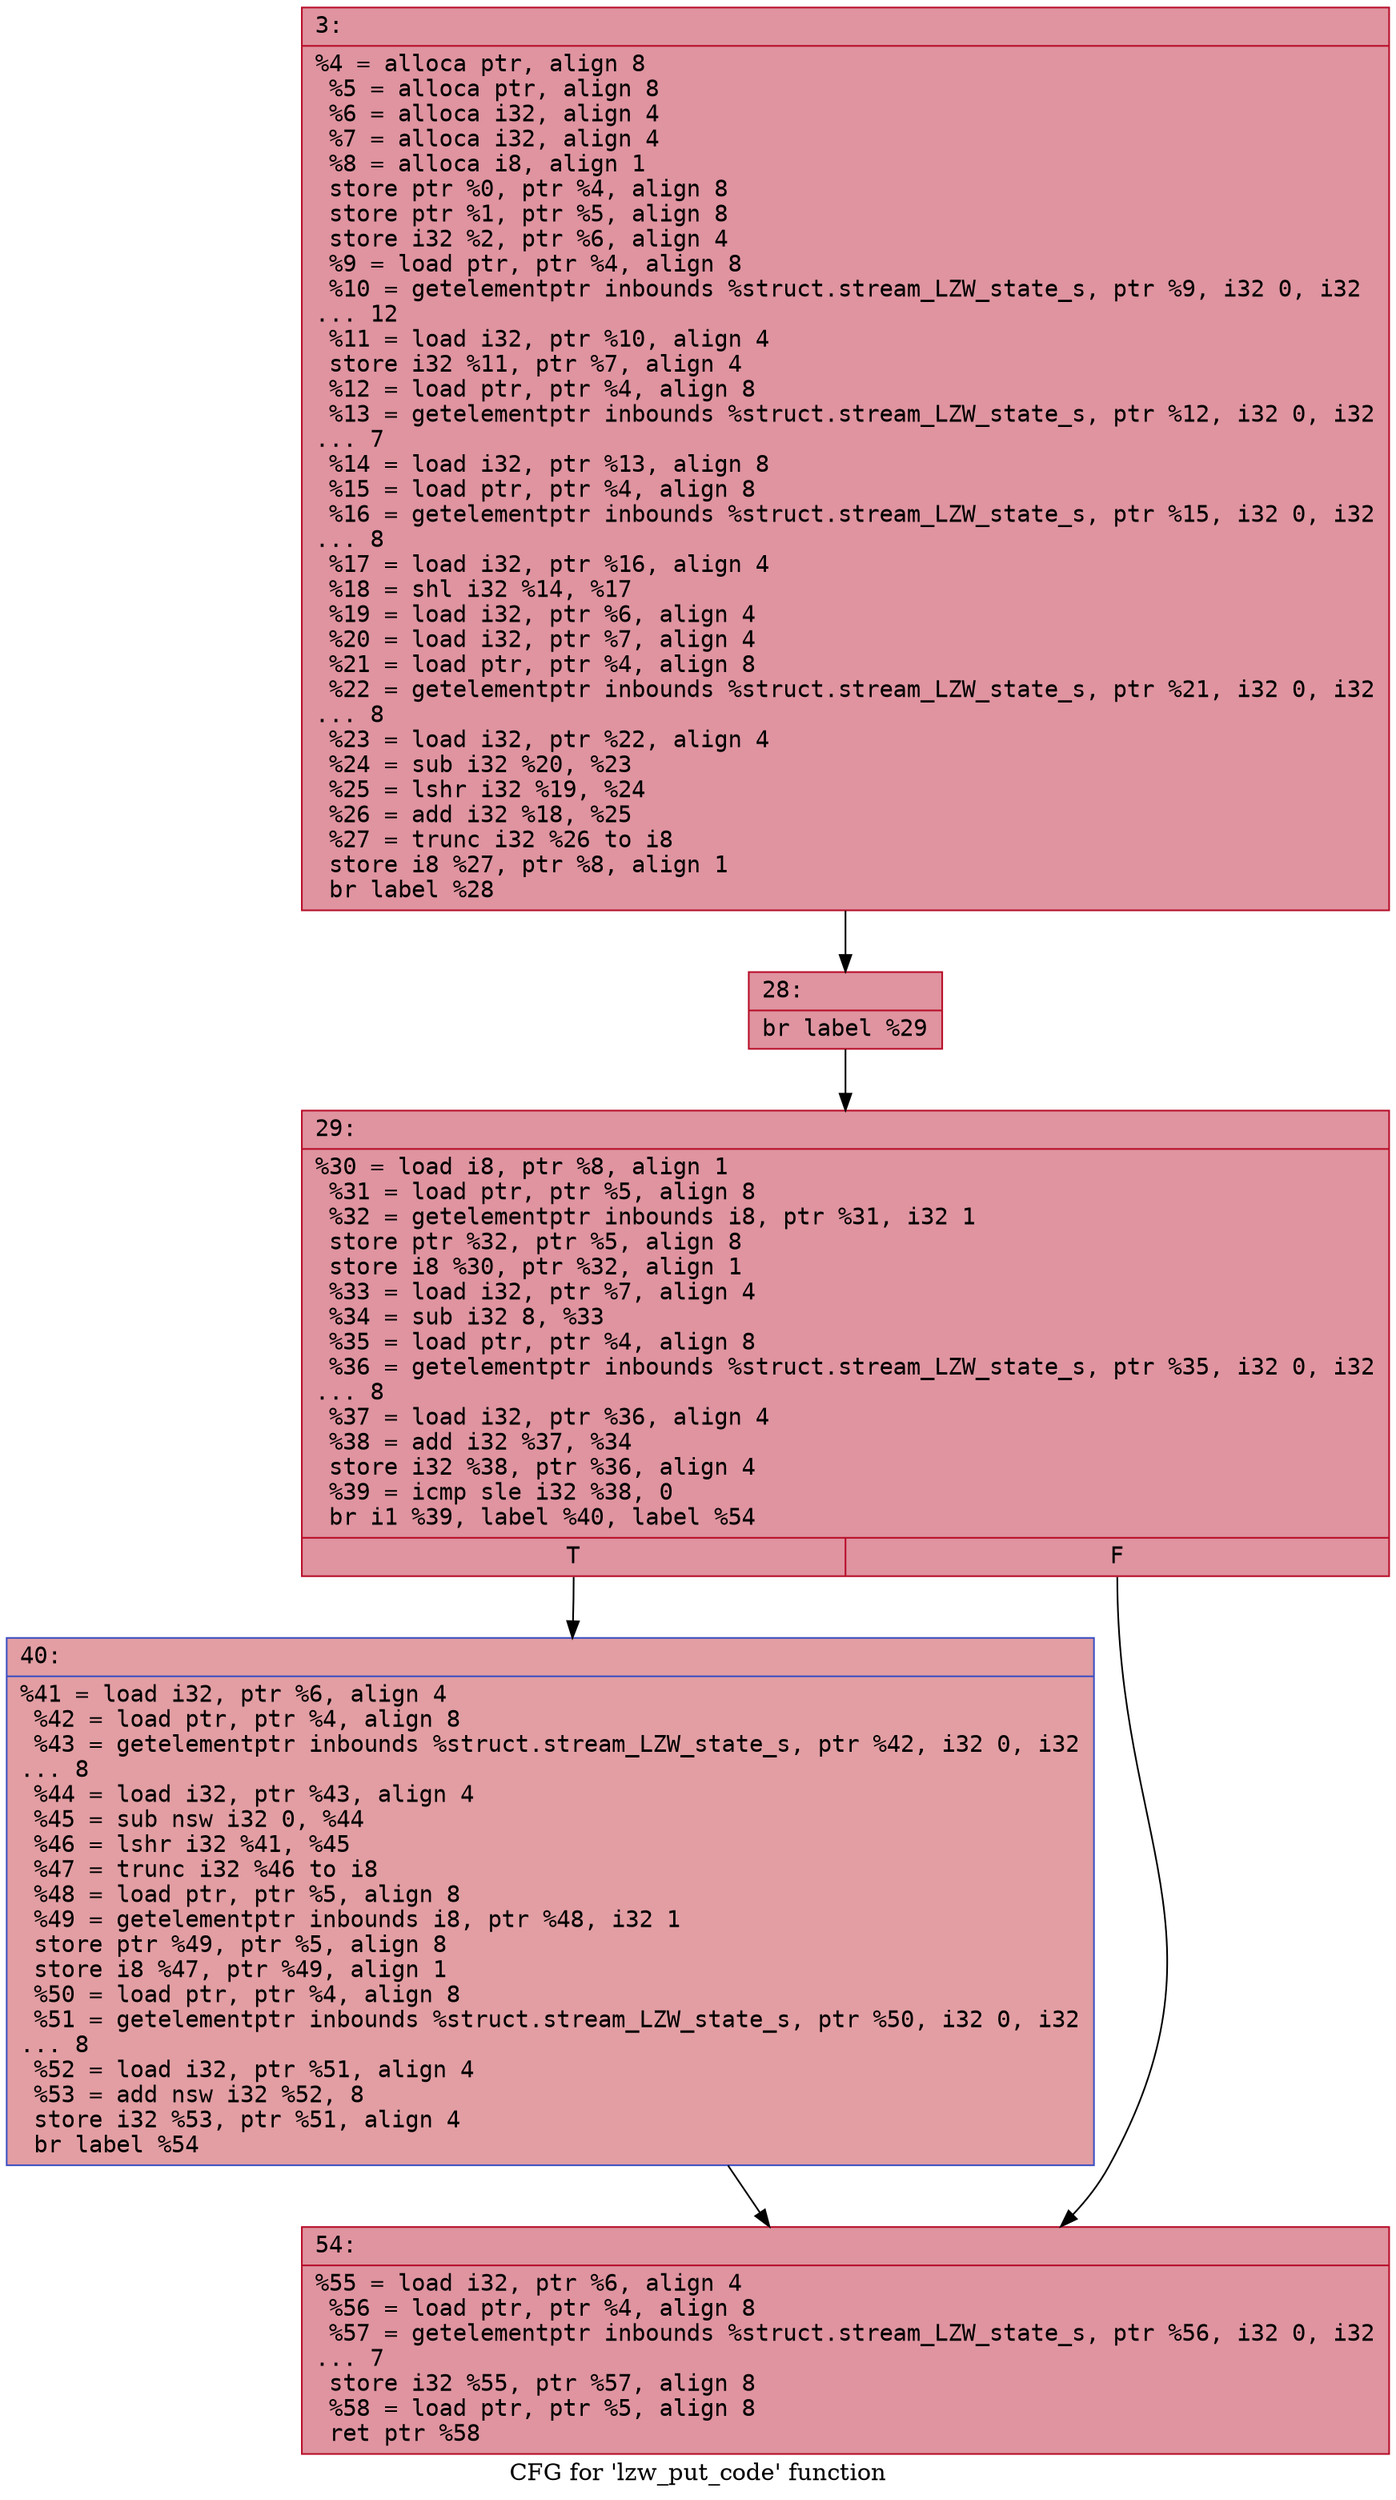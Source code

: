 digraph "CFG for 'lzw_put_code' function" {
	label="CFG for 'lzw_put_code' function";

	Node0x6000037564e0 [shape=record,color="#b70d28ff", style=filled, fillcolor="#b70d2870" fontname="Courier",label="{3:\l|  %4 = alloca ptr, align 8\l  %5 = alloca ptr, align 8\l  %6 = alloca i32, align 4\l  %7 = alloca i32, align 4\l  %8 = alloca i8, align 1\l  store ptr %0, ptr %4, align 8\l  store ptr %1, ptr %5, align 8\l  store i32 %2, ptr %6, align 4\l  %9 = load ptr, ptr %4, align 8\l  %10 = getelementptr inbounds %struct.stream_LZW_state_s, ptr %9, i32 0, i32\l... 12\l  %11 = load i32, ptr %10, align 4\l  store i32 %11, ptr %7, align 4\l  %12 = load ptr, ptr %4, align 8\l  %13 = getelementptr inbounds %struct.stream_LZW_state_s, ptr %12, i32 0, i32\l... 7\l  %14 = load i32, ptr %13, align 8\l  %15 = load ptr, ptr %4, align 8\l  %16 = getelementptr inbounds %struct.stream_LZW_state_s, ptr %15, i32 0, i32\l... 8\l  %17 = load i32, ptr %16, align 4\l  %18 = shl i32 %14, %17\l  %19 = load i32, ptr %6, align 4\l  %20 = load i32, ptr %7, align 4\l  %21 = load ptr, ptr %4, align 8\l  %22 = getelementptr inbounds %struct.stream_LZW_state_s, ptr %21, i32 0, i32\l... 8\l  %23 = load i32, ptr %22, align 4\l  %24 = sub i32 %20, %23\l  %25 = lshr i32 %19, %24\l  %26 = add i32 %18, %25\l  %27 = trunc i32 %26 to i8\l  store i8 %27, ptr %8, align 1\l  br label %28\l}"];
	Node0x6000037564e0 -> Node0x600003756530[tooltip="3 -> 28\nProbability 100.00%" ];
	Node0x600003756530 [shape=record,color="#b70d28ff", style=filled, fillcolor="#b70d2870" fontname="Courier",label="{28:\l|  br label %29\l}"];
	Node0x600003756530 -> Node0x600003756580[tooltip="28 -> 29\nProbability 100.00%" ];
	Node0x600003756580 [shape=record,color="#b70d28ff", style=filled, fillcolor="#b70d2870" fontname="Courier",label="{29:\l|  %30 = load i8, ptr %8, align 1\l  %31 = load ptr, ptr %5, align 8\l  %32 = getelementptr inbounds i8, ptr %31, i32 1\l  store ptr %32, ptr %5, align 8\l  store i8 %30, ptr %32, align 1\l  %33 = load i32, ptr %7, align 4\l  %34 = sub i32 8, %33\l  %35 = load ptr, ptr %4, align 8\l  %36 = getelementptr inbounds %struct.stream_LZW_state_s, ptr %35, i32 0, i32\l... 8\l  %37 = load i32, ptr %36, align 4\l  %38 = add i32 %37, %34\l  store i32 %38, ptr %36, align 4\l  %39 = icmp sle i32 %38, 0\l  br i1 %39, label %40, label %54\l|{<s0>T|<s1>F}}"];
	Node0x600003756580:s0 -> Node0x6000037565d0[tooltip="29 -> 40\nProbability 50.00%" ];
	Node0x600003756580:s1 -> Node0x600003756620[tooltip="29 -> 54\nProbability 50.00%" ];
	Node0x6000037565d0 [shape=record,color="#3d50c3ff", style=filled, fillcolor="#be242e70" fontname="Courier",label="{40:\l|  %41 = load i32, ptr %6, align 4\l  %42 = load ptr, ptr %4, align 8\l  %43 = getelementptr inbounds %struct.stream_LZW_state_s, ptr %42, i32 0, i32\l... 8\l  %44 = load i32, ptr %43, align 4\l  %45 = sub nsw i32 0, %44\l  %46 = lshr i32 %41, %45\l  %47 = trunc i32 %46 to i8\l  %48 = load ptr, ptr %5, align 8\l  %49 = getelementptr inbounds i8, ptr %48, i32 1\l  store ptr %49, ptr %5, align 8\l  store i8 %47, ptr %49, align 1\l  %50 = load ptr, ptr %4, align 8\l  %51 = getelementptr inbounds %struct.stream_LZW_state_s, ptr %50, i32 0, i32\l... 8\l  %52 = load i32, ptr %51, align 4\l  %53 = add nsw i32 %52, 8\l  store i32 %53, ptr %51, align 4\l  br label %54\l}"];
	Node0x6000037565d0 -> Node0x600003756620[tooltip="40 -> 54\nProbability 100.00%" ];
	Node0x600003756620 [shape=record,color="#b70d28ff", style=filled, fillcolor="#b70d2870" fontname="Courier",label="{54:\l|  %55 = load i32, ptr %6, align 4\l  %56 = load ptr, ptr %4, align 8\l  %57 = getelementptr inbounds %struct.stream_LZW_state_s, ptr %56, i32 0, i32\l... 7\l  store i32 %55, ptr %57, align 8\l  %58 = load ptr, ptr %5, align 8\l  ret ptr %58\l}"];
}

